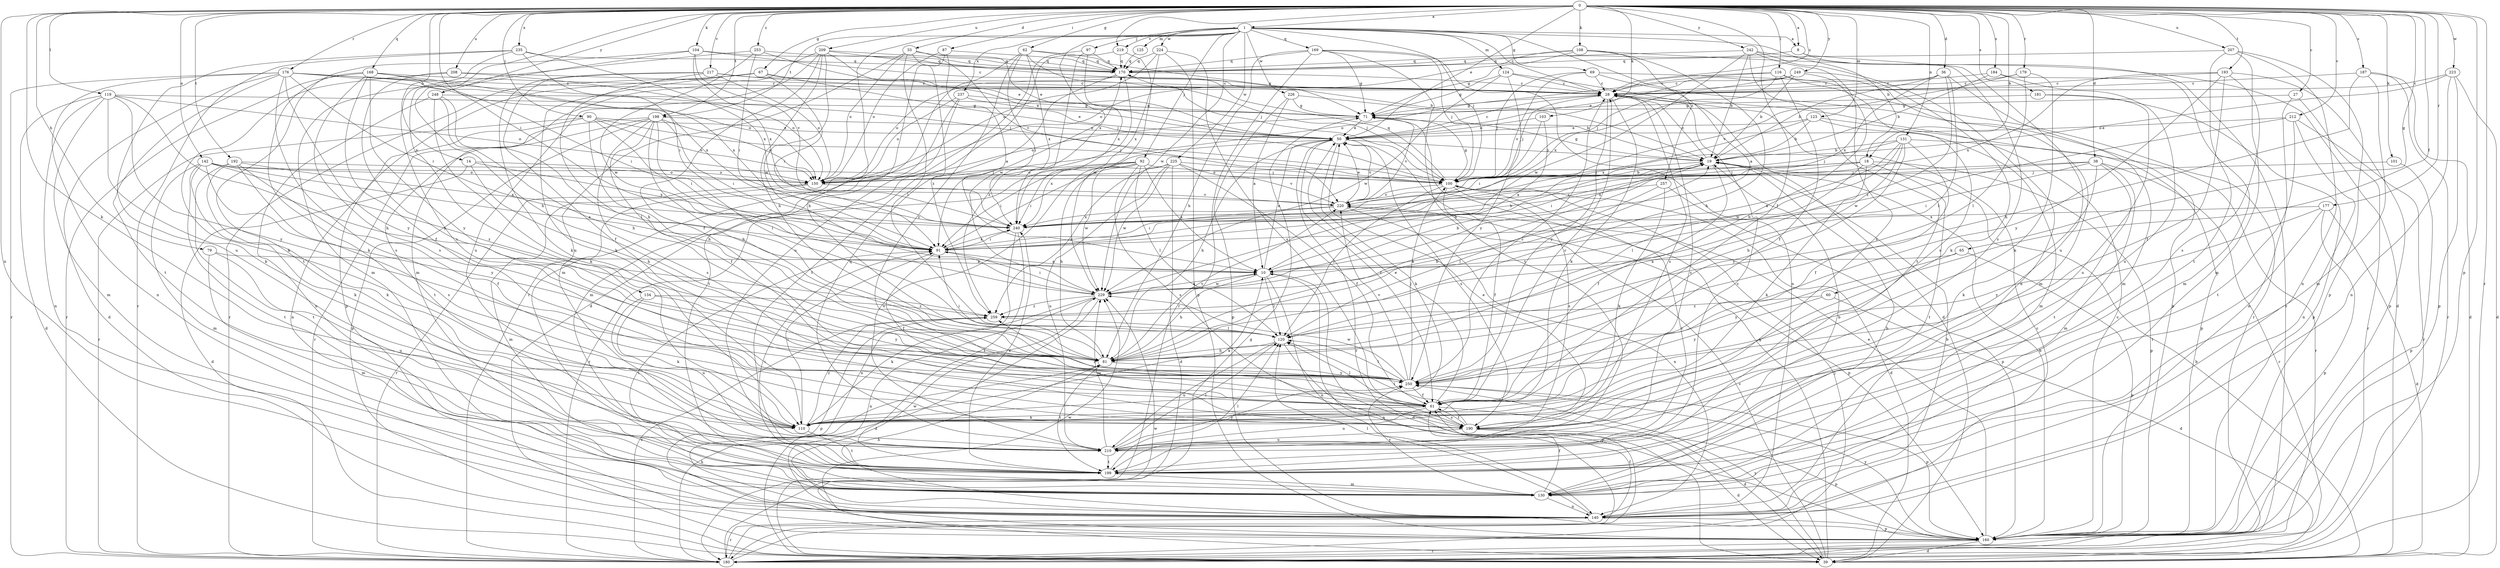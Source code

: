 strict digraph  {
0;
1;
8;
10;
14;
18;
19;
27;
28;
33;
36;
38;
39;
50;
60;
61;
62;
65;
67;
69;
71;
79;
81;
87;
90;
91;
92;
97;
100;
101;
103;
104;
108;
110;
116;
119;
120;
123;
124;
125;
130;
131;
134;
140;
142;
150;
160;
168;
169;
170;
176;
177;
179;
180;
181;
184;
187;
190;
192;
193;
198;
199;
207;
208;
209;
210;
212;
217;
219;
220;
223;
224;
225;
226;
229;
235;
237;
240;
242;
248;
249;
250;
253;
257;
259;
0 -> 1  [label=a];
0 -> 8  [label=a];
0 -> 14  [label=b];
0 -> 18  [label=b];
0 -> 27  [label=c];
0 -> 28  [label=c];
0 -> 33  [label=d];
0 -> 36  [label=d];
0 -> 38  [label=d];
0 -> 50  [label=e];
0 -> 60  [label=f];
0 -> 61  [label=f];
0 -> 62  [label=g];
0 -> 65  [label=g];
0 -> 67  [label=g];
0 -> 79  [label=h];
0 -> 87  [label=i];
0 -> 90  [label=i];
0 -> 91  [label=i];
0 -> 101  [label=k];
0 -> 103  [label=k];
0 -> 104  [label=k];
0 -> 108  [label=k];
0 -> 110  [label=k];
0 -> 116  [label=l];
0 -> 119  [label=l];
0 -> 123  [label=m];
0 -> 131  [label=n];
0 -> 134  [label=n];
0 -> 140  [label=n];
0 -> 142  [label=o];
0 -> 160  [label=p];
0 -> 168  [label=q];
0 -> 176  [label=r];
0 -> 177  [label=r];
0 -> 179  [label=r];
0 -> 180  [label=r];
0 -> 181  [label=s];
0 -> 184  [label=s];
0 -> 187  [label=s];
0 -> 192  [label=t];
0 -> 193  [label=t];
0 -> 198  [label=t];
0 -> 207  [label=u];
0 -> 208  [label=u];
0 -> 209  [label=u];
0 -> 212  [label=v];
0 -> 217  [label=v];
0 -> 219  [label=v];
0 -> 223  [label=w];
0 -> 235  [label=x];
0 -> 242  [label=y];
0 -> 248  [label=y];
0 -> 249  [label=y];
0 -> 253  [label=z];
1 -> 8  [label=a];
1 -> 18  [label=b];
1 -> 28  [label=c];
1 -> 69  [label=g];
1 -> 92  [label=j];
1 -> 97  [label=j];
1 -> 100  [label=j];
1 -> 124  [label=m];
1 -> 125  [label=m];
1 -> 169  [label=q];
1 -> 180  [label=r];
1 -> 198  [label=t];
1 -> 219  [label=v];
1 -> 224  [label=w];
1 -> 225  [label=w];
1 -> 226  [label=w];
1 -> 229  [label=w];
1 -> 237  [label=x];
1 -> 240  [label=x];
1 -> 257  [label=z];
8 -> 170  [label=q];
8 -> 190  [label=s];
8 -> 210  [label=u];
10 -> 19  [label=b];
10 -> 39  [label=d];
10 -> 50  [label=e];
10 -> 81  [label=h];
10 -> 120  [label=l];
10 -> 140  [label=n];
10 -> 229  [label=w];
14 -> 39  [label=d];
14 -> 81  [label=h];
14 -> 150  [label=o];
14 -> 240  [label=x];
18 -> 91  [label=i];
18 -> 100  [label=j];
18 -> 110  [label=k];
18 -> 120  [label=l];
18 -> 150  [label=o];
18 -> 160  [label=p];
18 -> 199  [label=t];
19 -> 28  [label=c];
19 -> 61  [label=f];
19 -> 71  [label=g];
19 -> 81  [label=h];
19 -> 100  [label=j];
27 -> 71  [label=g];
27 -> 140  [label=n];
27 -> 180  [label=r];
28 -> 71  [label=g];
28 -> 100  [label=j];
28 -> 110  [label=k];
28 -> 190  [label=s];
28 -> 250  [label=y];
33 -> 50  [label=e];
33 -> 120  [label=l];
33 -> 150  [label=o];
33 -> 170  [label=q];
33 -> 210  [label=u];
33 -> 220  [label=v];
33 -> 259  [label=z];
36 -> 19  [label=b];
36 -> 28  [label=c];
36 -> 120  [label=l];
36 -> 130  [label=m];
36 -> 240  [label=x];
36 -> 259  [label=z];
38 -> 91  [label=i];
38 -> 100  [label=j];
38 -> 110  [label=k];
38 -> 130  [label=m];
38 -> 180  [label=r];
38 -> 199  [label=t];
38 -> 240  [label=x];
39 -> 19  [label=b];
39 -> 71  [label=g];
39 -> 220  [label=v];
39 -> 229  [label=w];
39 -> 250  [label=y];
50 -> 19  [label=b];
50 -> 28  [label=c];
50 -> 61  [label=f];
50 -> 81  [label=h];
50 -> 110  [label=k];
50 -> 180  [label=r];
50 -> 190  [label=s];
50 -> 220  [label=v];
50 -> 240  [label=x];
60 -> 39  [label=d];
60 -> 250  [label=y];
60 -> 259  [label=z];
61 -> 28  [label=c];
61 -> 39  [label=d];
61 -> 50  [label=e];
61 -> 110  [label=k];
61 -> 120  [label=l];
61 -> 190  [label=s];
61 -> 210  [label=u];
61 -> 259  [label=z];
62 -> 71  [label=g];
62 -> 91  [label=i];
62 -> 100  [label=j];
62 -> 130  [label=m];
62 -> 170  [label=q];
62 -> 240  [label=x];
62 -> 250  [label=y];
65 -> 10  [label=a];
65 -> 160  [label=p];
65 -> 250  [label=y];
67 -> 28  [label=c];
67 -> 91  [label=i];
67 -> 100  [label=j];
67 -> 110  [label=k];
67 -> 160  [label=p];
67 -> 180  [label=r];
69 -> 28  [label=c];
69 -> 100  [label=j];
69 -> 160  [label=p];
69 -> 180  [label=r];
69 -> 220  [label=v];
71 -> 50  [label=e];
71 -> 150  [label=o];
71 -> 220  [label=v];
79 -> 10  [label=a];
79 -> 130  [label=m];
79 -> 210  [label=u];
81 -> 19  [label=b];
81 -> 91  [label=i];
81 -> 199  [label=t];
81 -> 220  [label=v];
81 -> 250  [label=y];
87 -> 10  [label=a];
87 -> 81  [label=h];
87 -> 150  [label=o];
87 -> 170  [label=q];
90 -> 50  [label=e];
90 -> 81  [label=h];
90 -> 91  [label=i];
90 -> 100  [label=j];
90 -> 140  [label=n];
90 -> 150  [label=o];
90 -> 180  [label=r];
91 -> 10  [label=a];
91 -> 19  [label=b];
91 -> 61  [label=f];
91 -> 240  [label=x];
92 -> 10  [label=a];
92 -> 81  [label=h];
92 -> 91  [label=i];
92 -> 100  [label=j];
92 -> 120  [label=l];
92 -> 150  [label=o];
92 -> 180  [label=r];
92 -> 190  [label=s];
92 -> 210  [label=u];
92 -> 229  [label=w];
97 -> 170  [label=q];
97 -> 210  [label=u];
97 -> 229  [label=w];
97 -> 240  [label=x];
100 -> 19  [label=b];
100 -> 39  [label=d];
100 -> 61  [label=f];
100 -> 71  [label=g];
100 -> 120  [label=l];
100 -> 170  [label=q];
100 -> 190  [label=s];
100 -> 199  [label=t];
100 -> 220  [label=v];
101 -> 100  [label=j];
101 -> 160  [label=p];
103 -> 10  [label=a];
103 -> 50  [label=e];
103 -> 91  [label=i];
104 -> 28  [label=c];
104 -> 81  [label=h];
104 -> 170  [label=q];
104 -> 199  [label=t];
104 -> 220  [label=v];
104 -> 240  [label=x];
108 -> 10  [label=a];
108 -> 39  [label=d];
108 -> 71  [label=g];
108 -> 81  [label=h];
108 -> 150  [label=o];
108 -> 170  [label=q];
110 -> 10  [label=a];
110 -> 91  [label=i];
110 -> 199  [label=t];
110 -> 259  [label=z];
116 -> 28  [label=c];
116 -> 61  [label=f];
116 -> 130  [label=m];
116 -> 150  [label=o];
116 -> 190  [label=s];
116 -> 240  [label=x];
119 -> 39  [label=d];
119 -> 71  [label=g];
119 -> 81  [label=h];
119 -> 110  [label=k];
119 -> 130  [label=m];
119 -> 140  [label=n];
119 -> 150  [label=o];
119 -> 250  [label=y];
120 -> 81  [label=h];
120 -> 160  [label=p];
120 -> 210  [label=u];
123 -> 19  [label=b];
123 -> 50  [label=e];
123 -> 130  [label=m];
123 -> 160  [label=p];
123 -> 240  [label=x];
124 -> 28  [label=c];
124 -> 39  [label=d];
124 -> 71  [label=g];
124 -> 229  [label=w];
124 -> 250  [label=y];
125 -> 170  [label=q];
130 -> 19  [label=b];
130 -> 61  [label=f];
130 -> 91  [label=i];
130 -> 140  [label=n];
130 -> 250  [label=y];
131 -> 10  [label=a];
131 -> 19  [label=b];
131 -> 61  [label=f];
131 -> 81  [label=h];
131 -> 100  [label=j];
131 -> 180  [label=r];
131 -> 229  [label=w];
131 -> 250  [label=y];
134 -> 110  [label=k];
134 -> 210  [label=u];
134 -> 250  [label=y];
134 -> 259  [label=z];
140 -> 19  [label=b];
140 -> 61  [label=f];
140 -> 81  [label=h];
140 -> 120  [label=l];
140 -> 160  [label=p];
140 -> 180  [label=r];
140 -> 229  [label=w];
142 -> 10  [label=a];
142 -> 100  [label=j];
142 -> 110  [label=k];
142 -> 130  [label=m];
142 -> 150  [label=o];
142 -> 199  [label=t];
142 -> 250  [label=y];
142 -> 259  [label=z];
150 -> 130  [label=m];
150 -> 180  [label=r];
150 -> 220  [label=v];
160 -> 19  [label=b];
160 -> 28  [label=c];
160 -> 39  [label=d];
160 -> 50  [label=e];
160 -> 180  [label=r];
160 -> 229  [label=w];
160 -> 250  [label=y];
168 -> 28  [label=c];
168 -> 61  [label=f];
168 -> 91  [label=i];
168 -> 110  [label=k];
168 -> 180  [label=r];
168 -> 190  [label=s];
168 -> 240  [label=x];
168 -> 250  [label=y];
169 -> 71  [label=g];
169 -> 81  [label=h];
169 -> 100  [label=j];
169 -> 140  [label=n];
169 -> 170  [label=q];
169 -> 180  [label=r];
169 -> 199  [label=t];
170 -> 28  [label=c];
170 -> 100  [label=j];
170 -> 150  [label=o];
170 -> 199  [label=t];
170 -> 259  [label=z];
176 -> 28  [label=c];
176 -> 39  [label=d];
176 -> 91  [label=i];
176 -> 100  [label=j];
176 -> 140  [label=n];
176 -> 150  [label=o];
176 -> 180  [label=r];
176 -> 190  [label=s];
176 -> 199  [label=t];
176 -> 240  [label=x];
176 -> 250  [label=y];
177 -> 39  [label=d];
177 -> 160  [label=p];
177 -> 199  [label=t];
177 -> 240  [label=x];
177 -> 250  [label=y];
179 -> 28  [label=c];
179 -> 110  [label=k];
179 -> 120  [label=l];
179 -> 220  [label=v];
180 -> 10  [label=a];
180 -> 28  [label=c];
180 -> 71  [label=g];
180 -> 81  [label=h];
180 -> 100  [label=j];
180 -> 259  [label=z];
181 -> 71  [label=g];
181 -> 160  [label=p];
181 -> 210  [label=u];
184 -> 19  [label=b];
184 -> 28  [label=c];
184 -> 130  [label=m];
184 -> 210  [label=u];
187 -> 28  [label=c];
187 -> 39  [label=d];
187 -> 81  [label=h];
187 -> 130  [label=m];
187 -> 180  [label=r];
190 -> 39  [label=d];
190 -> 61  [label=f];
190 -> 120  [label=l];
190 -> 160  [label=p];
190 -> 210  [label=u];
192 -> 61  [label=f];
192 -> 110  [label=k];
192 -> 150  [label=o];
192 -> 190  [label=s];
192 -> 199  [label=t];
192 -> 240  [label=x];
193 -> 28  [label=c];
193 -> 61  [label=f];
193 -> 160  [label=p];
193 -> 190  [label=s];
193 -> 240  [label=x];
193 -> 250  [label=y];
198 -> 50  [label=e];
198 -> 61  [label=f];
198 -> 81  [label=h];
198 -> 91  [label=i];
198 -> 120  [label=l];
198 -> 150  [label=o];
198 -> 160  [label=p];
198 -> 180  [label=r];
198 -> 190  [label=s];
198 -> 199  [label=t];
199 -> 19  [label=b];
199 -> 28  [label=c];
199 -> 91  [label=i];
199 -> 120  [label=l];
199 -> 130  [label=m];
199 -> 240  [label=x];
207 -> 130  [label=m];
207 -> 140  [label=n];
207 -> 160  [label=p];
207 -> 170  [label=q];
207 -> 199  [label=t];
208 -> 28  [label=c];
208 -> 110  [label=k];
208 -> 150  [label=o];
208 -> 250  [label=y];
209 -> 19  [label=b];
209 -> 28  [label=c];
209 -> 61  [label=f];
209 -> 81  [label=h];
209 -> 130  [label=m];
209 -> 170  [label=q];
209 -> 210  [label=u];
209 -> 229  [label=w];
210 -> 28  [label=c];
210 -> 50  [label=e];
210 -> 120  [label=l];
210 -> 170  [label=q];
210 -> 199  [label=t];
210 -> 229  [label=w];
210 -> 250  [label=y];
212 -> 50  [label=e];
212 -> 140  [label=n];
212 -> 180  [label=r];
212 -> 199  [label=t];
212 -> 229  [label=w];
217 -> 28  [label=c];
217 -> 50  [label=e];
217 -> 61  [label=f];
217 -> 81  [label=h];
217 -> 110  [label=k];
217 -> 150  [label=o];
219 -> 39  [label=d];
219 -> 170  [label=q];
219 -> 229  [label=w];
220 -> 50  [label=e];
220 -> 91  [label=i];
220 -> 140  [label=n];
220 -> 160  [label=p];
220 -> 240  [label=x];
223 -> 28  [label=c];
223 -> 39  [label=d];
223 -> 140  [label=n];
223 -> 150  [label=o];
223 -> 160  [label=p];
224 -> 150  [label=o];
224 -> 160  [label=p];
224 -> 170  [label=q];
224 -> 190  [label=s];
224 -> 240  [label=x];
225 -> 39  [label=d];
225 -> 61  [label=f];
225 -> 91  [label=i];
225 -> 100  [label=j];
225 -> 210  [label=u];
225 -> 220  [label=v];
225 -> 229  [label=w];
225 -> 259  [label=z];
226 -> 10  [label=a];
226 -> 19  [label=b];
226 -> 71  [label=g];
226 -> 160  [label=p];
229 -> 10  [label=a];
229 -> 19  [label=b];
229 -> 39  [label=d];
229 -> 91  [label=i];
229 -> 110  [label=k];
229 -> 140  [label=n];
229 -> 259  [label=z];
235 -> 91  [label=i];
235 -> 170  [label=q];
235 -> 180  [label=r];
235 -> 190  [label=s];
235 -> 210  [label=u];
235 -> 240  [label=x];
237 -> 50  [label=e];
237 -> 71  [label=g];
237 -> 130  [label=m];
237 -> 150  [label=o];
237 -> 199  [label=t];
240 -> 91  [label=i];
240 -> 140  [label=n];
240 -> 199  [label=t];
242 -> 19  [label=b];
242 -> 140  [label=n];
242 -> 170  [label=q];
242 -> 180  [label=r];
242 -> 190  [label=s];
242 -> 199  [label=t];
242 -> 229  [label=w];
248 -> 71  [label=g];
248 -> 81  [label=h];
248 -> 110  [label=k];
248 -> 120  [label=l];
248 -> 140  [label=n];
249 -> 19  [label=b];
249 -> 28  [label=c];
249 -> 50  [label=e];
249 -> 81  [label=h];
249 -> 100  [label=j];
249 -> 110  [label=k];
250 -> 28  [label=c];
250 -> 61  [label=f];
250 -> 100  [label=j];
250 -> 120  [label=l];
250 -> 160  [label=p];
250 -> 220  [label=v];
250 -> 229  [label=w];
253 -> 50  [label=e];
253 -> 91  [label=i];
253 -> 130  [label=m];
253 -> 170  [label=q];
253 -> 229  [label=w];
257 -> 110  [label=k];
257 -> 120  [label=l];
257 -> 160  [label=p];
257 -> 220  [label=v];
259 -> 120  [label=l];
259 -> 160  [label=p];
}
